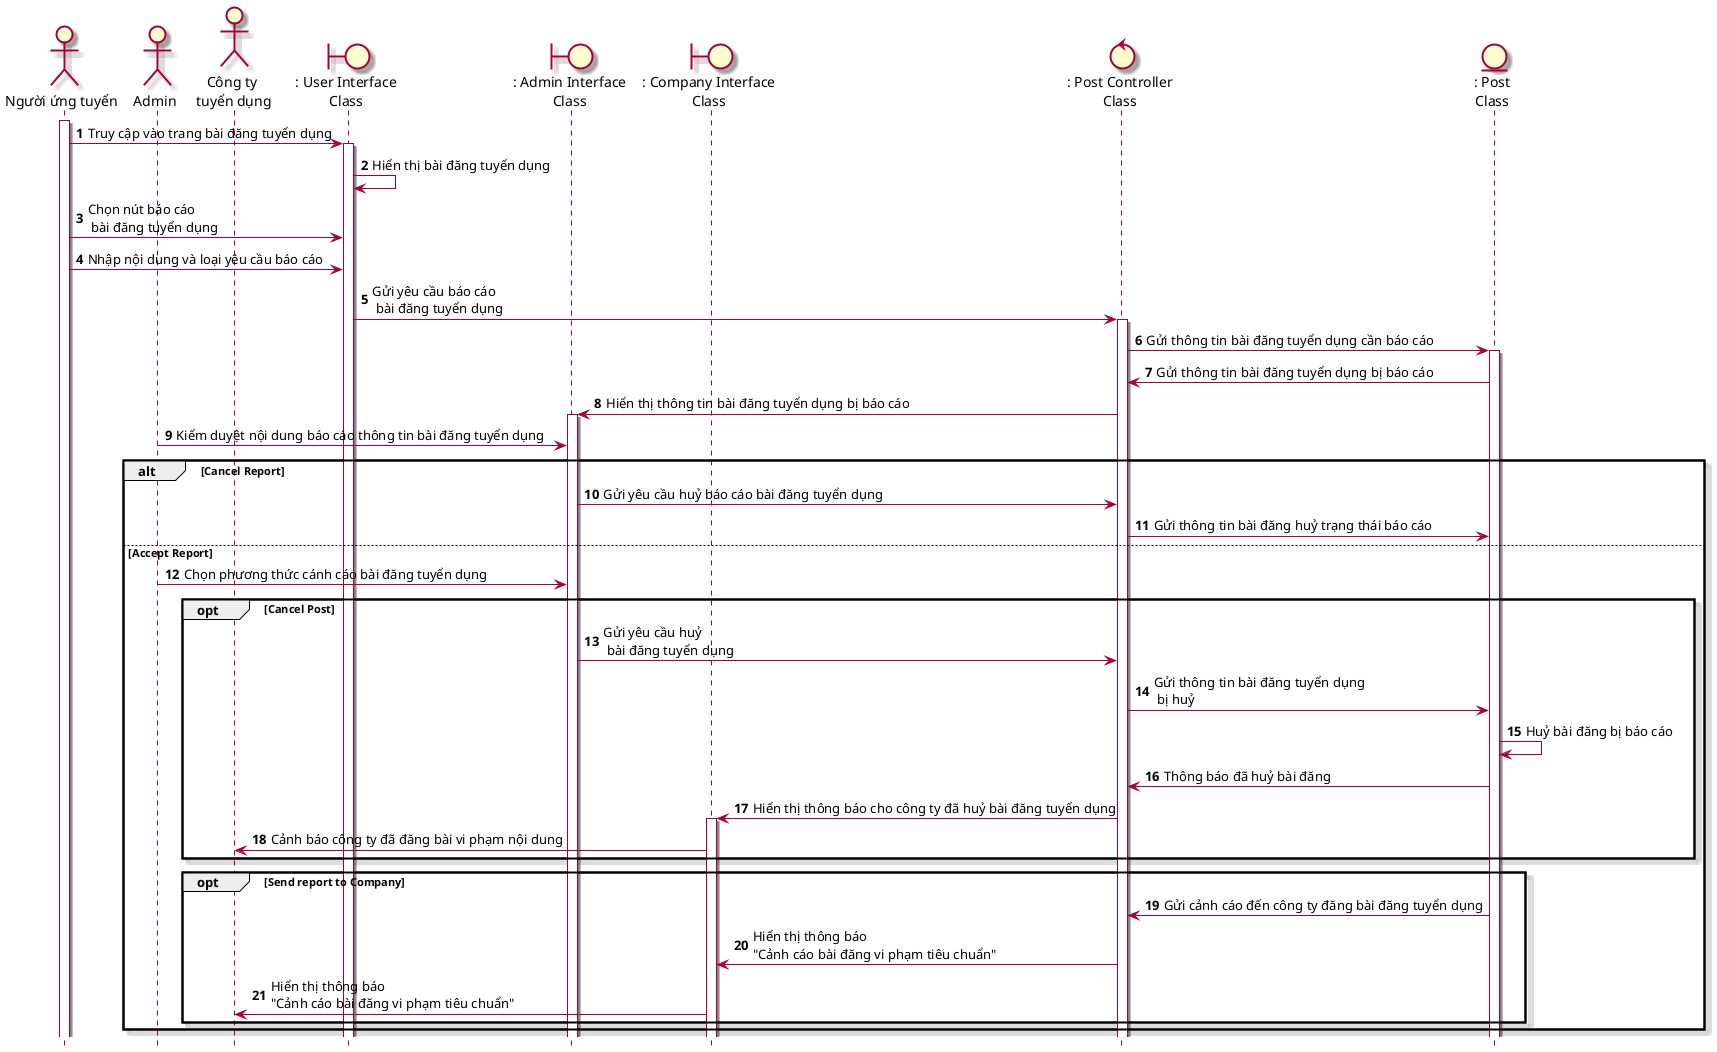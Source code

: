 @startuml SeqBaoCaoBaiDang
hide footbox
skin rose 
actor nguoiUngTuyen as "Người ứng tuyển"
actor admin as "Admin"
actor congTy as "Công ty\n tuyển dụng"
boundary userInterface as ": User Interface\nClass"
boundary adminInterface as ": Admin Interface\nClass"
boundary companyInterface as ": Company Interface\nClass"
control postController as ": Post Controller\nClass"
entity Post as ": Post\nClass"
nguoiUngTuyen++
autonumber
nguoiUngTuyen-> userInterface++: Truy cập vào trang bài đăng tuyển dụng
userInterface-> userInterface: Hiển thị bài đăng tuyển dụng
nguoiUngTuyen-> userInterface: Chọn nút báo cáo\n bài đăng tuyển dụng
nguoiUngTuyen-> userInterface: Nhập nội dung và loại yêu cầu báo cáo
userInterface-> postController++: Gửi yêu cầu báo cáo\n bài đăng tuyển dụng
postController-> Post++: Gửi thông tin bài đăng tuyển dụng cần báo cáo
Post -> postController: Gửi thông tin bài đăng tuyển dụng bị báo cáo
postController-> adminInterface++: Hiển thị thông tin bài đăng tuyển dụng bị báo cáo
admin -> adminInterface: Kiểm duyệt nội dung báo cáo thông tin bài đăng tuyển dụng
alt Cancel Report
adminInterface -> postController: Gửi yêu cầu huỷ báo cáo bài đăng tuyển dụng
postController -> Post: Gửi thông tin bài đăng huỷ trạng thái báo cáo
else Accept Report
admin -> adminInterface: Chọn phương thức cánh cáo bài đăng tuyển dụng
opt Cancel Post
adminInterface -> postController: Gửi yêu cầu huỷ\n bài đăng tuyển dụng
postController -> Post: Gửi thông tin bài đăng tuyển dụng\n bị huỷ
Post->Post: Huỷ bài đăng bị báo cáo 
Post->postController: Thông báo đã huỷ bài đăng
postController-> companyInterface++: Hiển thị thông báo cho công ty đã huỷ bài đăng tuyển dụng
companyInterface -> congTy: Cảnh báo công ty đã đăng bài vi phạm nội dung
end
opt Send report to Company 
Post -> postController: Gửi cảnh cáo đến công ty đăng bài đăng tuyển dụng
postController -> companyInterface: Hiển thị thông báo \n"Cảnh cáo bài đăng vi phạm tiêu chuẩn"
companyInterface -> congTy: Hiển thị thông báo \n"Cảnh cáo bài đăng vi phạm tiêu chuẩn"

end
end
@enduml